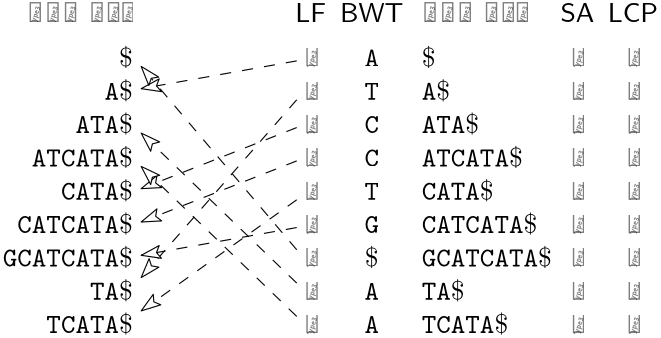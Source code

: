 <?xml version="1.0"?>
<!DOCTYPE ipe SYSTEM "ipe.dtd">
<ipe version="70107" creator="Ipe 7.1.9">
<info created="D:20160420105900" modified="D:20161011111538"/>
<preamble>\usepackage[utf8]{inputenc}
\usepackage[T1]{fontenc}

\usepackage{amsmath}
\usepackage{amssymb}
\usepackage{graphicx}
\usepackage{textgreek}
\usepackage{microtype}


% DNA
\newcommand{\dnaseq}[1]{\ensuremath{\mathtt{#1}}}
\newcommand{\baseA}{\dnaseq{A}}
\newcommand{\baseC}{\dnaseq{C}}
\newcommand{\baseG}{\dnaseq{G}}
\newcommand{\baseT}{\dnaseq{T}}
\newcommand{\baseN}{\dnaseq{N}}
\newcommand{\dnacomp}[1]{\ensuremath{\overline{#1}}}
\newcommand{\revcomp}[1]{\ensuremath{\overleftarrow{#1}}}

% Queries
\newcommand{\rank}{\ensuremath{\mathsf{rank}}}
\newcommand{\select}{\ensuremath{\mathsf{select}}}
\newcommand{\LF}{\ensuremath{\mathsf{LF}}}
\newcommand{\find}{\ensuremath{\mathsf{find}}}
\newcommand{\locate}{\ensuremath{\mathsf{locate}}}
\newcommand{\parent}{\ensuremath{\mathsf{parent}}}
\newcommand{\countq}{\ensuremath{\mathsf{count}}}

% Graphs
\newcommand{\gindegree}{\ensuremath{\mathsf{in}}}
\newcommand{\goutdegree}{\ensuremath{\mathsf{out}}}
\newcommand{\glabel}{\ensuremath{\mathsf{label}}}
\newcommand{\gpred}{\ensuremath{\mathsf{pred}}}
\newcommand{\gkey}{\ensuremath{\mathsf{key}}}
\newcommand{\gvalue}{\ensuremath{\mathsf{value}}}
\newcommand{\gnode}{\ensuremath{\mathsf{node}}}
\newcommand{\gext}{\ensuremath{\mathsf{ext}}}

% Structures
\newcommand{\SA}{\ensuremath{\mathsf{SA}}}
\newcommand{\BWT}{\ensuremath{\mathsf{BWT}}}
\newcommand{\Carray}{\ensuremath{\mathsf{C}}}
\newcommand{\LCP}{\ensuremath{\mathsf{LCP}}}
\newcommand{\bvIN}{\ensuremath{\mathsf{IN}}}
\newcommand{\bvOUT}{\ensuremath{\mathsf{OUT}}}</preamble>
<ipestyle name="basic">
<symbol name="arrow/arc(spx)">
<path stroke="sym-stroke" fill="sym-stroke" pen="sym-pen">
0 0 m
-1 0.333 l
-1 -0.333 l
h
</path>
</symbol>
<symbol name="arrow/farc(spx)">
<path stroke="sym-stroke" fill="white" pen="sym-pen">
0 0 m
-1 0.333 l
-1 -0.333 l
h
</path>
</symbol>
<symbol name="arrow/ptarc(spx)">
<path stroke="sym-stroke" fill="sym-stroke" pen="sym-pen">
0 0 m
-1 0.333 l
-0.8 0 l
-1 -0.333 l
h
</path>
</symbol>
<symbol name="arrow/fptarc(spx)">
<path stroke="sym-stroke" fill="white" pen="sym-pen">
0 0 m
-1 0.333 l
-0.8 0 l
-1 -0.333 l
h
</path>
</symbol>
<symbol name="mark/circle(sx)" transformations="translations">
<path fill="sym-stroke">
0.6 0 0 0.6 0 0 e
0.4 0 0 0.4 0 0 e
</path>
</symbol>
<symbol name="mark/disk(sx)" transformations="translations">
<path fill="sym-stroke">
0.6 0 0 0.6 0 0 e
</path>
</symbol>
<symbol name="mark/fdisk(sfx)" transformations="translations">
<group>
<path fill="sym-fill">
0.5 0 0 0.5 0 0 e
</path>
<path fill="sym-stroke" fillrule="eofill">
0.6 0 0 0.6 0 0 e
0.4 0 0 0.4 0 0 e
</path>
</group>
</symbol>
<symbol name="mark/box(sx)" transformations="translations">
<path fill="sym-stroke" fillrule="eofill">
-0.6 -0.6 m
0.6 -0.6 l
0.6 0.6 l
-0.6 0.6 l
h
-0.4 -0.4 m
0.4 -0.4 l
0.4 0.4 l
-0.4 0.4 l
h
</path>
</symbol>
<symbol name="mark/square(sx)" transformations="translations">
<path fill="sym-stroke">
-0.6 -0.6 m
0.6 -0.6 l
0.6 0.6 l
-0.6 0.6 l
h
</path>
</symbol>
<symbol name="mark/fsquare(sfx)" transformations="translations">
<group>
<path fill="sym-fill">
-0.5 -0.5 m
0.5 -0.5 l
0.5 0.5 l
-0.5 0.5 l
h
</path>
<path fill="sym-stroke" fillrule="eofill">
-0.6 -0.6 m
0.6 -0.6 l
0.6 0.6 l
-0.6 0.6 l
h
-0.4 -0.4 m
0.4 -0.4 l
0.4 0.4 l
-0.4 0.4 l
h
</path>
</group>
</symbol>
<symbol name="mark/cross(sx)" transformations="translations">
<group>
<path fill="sym-stroke">
-0.43 -0.57 m
0.57 0.43 l
0.43 0.57 l
-0.57 -0.43 l
h
</path>
<path fill="sym-stroke">
-0.43 0.57 m
0.57 -0.43 l
0.43 -0.57 l
-0.57 0.43 l
h
</path>
</group>
</symbol>
<symbol name="arrow/fnormal(spx)">
<path stroke="sym-stroke" fill="white" pen="sym-pen">
0 0 m
-1 0.333 l
-1 -0.333 l
h
</path>
</symbol>
<symbol name="arrow/pointed(spx)">
<path stroke="sym-stroke" fill="sym-stroke" pen="sym-pen">
0 0 m
-1 0.333 l
-0.8 0 l
-1 -0.333 l
h
</path>
</symbol>
<symbol name="arrow/fpointed(spx)">
<path stroke="sym-stroke" fill="white" pen="sym-pen">
0 0 m
-1 0.333 l
-0.8 0 l
-1 -0.333 l
h
</path>
</symbol>
<symbol name="arrow/linear(spx)">
<path stroke="sym-stroke" pen="sym-pen">
-1 0.333 m
0 0 l
-1 -0.333 l
</path>
</symbol>
<symbol name="arrow/fdouble(spx)">
<path stroke="sym-stroke" fill="white" pen="sym-pen">
0 0 m
-1 0.333 l
-1 -0.333 l
h
-1 0 m
-2 0.333 l
-2 -0.333 l
h
</path>
</symbol>
<symbol name="arrow/double(spx)">
<path stroke="sym-stroke" fill="sym-stroke" pen="sym-pen">
0 0 m
-1 0.333 l
-1 -0.333 l
h
-1 0 m
-2 0.333 l
-2 -0.333 l
h
</path>
</symbol>
<pen name="heavier" value="0.8"/>
<pen name="fat" value="1.2"/>
<pen name="ultrafat" value="2"/>
<symbolsize name="large" value="5"/>
<symbolsize name="small" value="2"/>
<symbolsize name="tiny" value="1.1"/>
<arrowsize name="large" value="10"/>
<arrowsize name="small" value="5"/>
<arrowsize name="tiny" value="3"/>
<color name="red" value="1 0 0"/>
<color name="green" value="0 1 0"/>
<color name="blue" value="0 0 1"/>
<color name="yellow" value="1 1 0"/>
<color name="orange" value="1 0.647 0"/>
<color name="gold" value="1 0.843 0"/>
<color name="purple" value="0.627 0.125 0.941"/>
<color name="gray" value="0.745"/>
<color name="brown" value="0.647 0.165 0.165"/>
<color name="navy" value="0 0 0.502"/>
<color name="pink" value="1 0.753 0.796"/>
<color name="seagreen" value="0.18 0.545 0.341"/>
<color name="turquoise" value="0.251 0.878 0.816"/>
<color name="violet" value="0.933 0.51 0.933"/>
<color name="darkblue" value="0 0 0.545"/>
<color name="darkcyan" value="0 0.545 0.545"/>
<color name="darkgray" value="0.663"/>
<color name="darkgreen" value="0 0.392 0"/>
<color name="darkmagenta" value="0.545 0 0.545"/>
<color name="darkorange" value="1 0.549 0"/>
<color name="darkred" value="0.545 0 0"/>
<color name="lightblue" value="0.678 0.847 0.902"/>
<color name="lightcyan" value="0.878 1 1"/>
<color name="lightgray" value="0.827"/>
<color name="lightgreen" value="0.565 0.933 0.565"/>
<color name="lightyellow" value="1 1 0.878"/>
<dashstyle name="dashed" value="[4] 0"/>
<dashstyle name="dotted" value="[1 3] 0"/>
<dashstyle name="dash dotted" value="[4 2 1 2] 0"/>
<dashstyle name="dash dot dotted" value="[4 2 1 2 1 2] 0"/>
<textsize name="large" value="\large"/>
<textsize name="small" value="\small"/>
<textsize name="tiny" value="\tiny"/>
<textsize name="Large" value="\Large"/>
<textsize name="LARGE" value="\LARGE"/>
<textsize name="huge" value="\huge"/>
<textsize name="Huge" value="\Huge"/>
<textsize name="footnote" value="\footnotesize"/>
<textstyle name="center" begin="\begin{center}" end="\end{center}"/>
<textstyle name="itemize" begin="\begin{itemize}" end="\end{itemize}"/>
<textstyle name="item" begin="\begin{itemize}\item{}" end="\end{itemize}"/>
<gridsize name="4 pts" value="4"/>
<gridsize name="8 pts (~3 mm)" value="8"/>
<gridsize name="16 pts (~6 mm)" value="16"/>
<gridsize name="32 pts (~12 mm)" value="32"/>
<gridsize name="10 pts (~3.5 mm)" value="10"/>
<gridsize name="20 pts (~7 mm)" value="20"/>
<gridsize name="14 pts (~5 mm)" value="14"/>
<gridsize name="28 pts (~10 mm)" value="28"/>
<gridsize name="56 pts (~20 mm)" value="56"/>
<anglesize name="90 deg" value="90"/>
<anglesize name="60 deg" value="60"/>
<anglesize name="45 deg" value="45"/>
<anglesize name="30 deg" value="30"/>
<anglesize name="22.5 deg" value="22.5"/>
<tiling name="falling" angle="-60" step="4" width="1"/>
<tiling name="rising" angle="30" step="4" width="1"/>
</ipestyle>
<ipestyle name="gcsa2_text_indexes">
<layout paper="240 128" origin="0 0" frame="240 128" crop="no"/>
</ipestyle>
<page>
<layer name="alpha"/>
<view layers="alpha" active="alpha"/>
<text layer="alpha" matrix="1 0 0 1 96 -20" transformations="translations" pos="56 120" stroke="black" type="label" width="4.981" height="7.475" depth="0.55" valign="baseline">$\$$</text>
<text matrix="1 0 0 1 96 -32" transformations="translations" pos="56 120" stroke="black" type="label" width="10.212" height="7.475" depth="0.55" valign="baseline">$\dnaseq{A}\$$</text>
<text matrix="1 0 0 1 88 -60" transformations="translations" pos="64 176" stroke="black" type="label" width="38.085" height="6.875" depth="0" valign="baseline">\textbf{Suffixes}</text>
<text matrix="1 0 0 1 96 -44" transformations="translations" pos="56 120" stroke="black" type="label" width="20.672" height="7.475" depth="0.55" valign="baseline">$\dnaseq{ATA}\$$</text>
<text matrix="1 0 0 1 96 -56" transformations="translations" pos="56 120" stroke="black" type="label" width="36.363" height="7.475" depth="0.55" valign="baseline">$\dnaseq{ATCATA}\$$</text>
<text matrix="1 0 0 1 96 -68" transformations="translations" pos="56 120" stroke="black" type="label" width="25.903" height="7.475" depth="0.55" valign="baseline">$\dnaseq{CATA}\$$</text>
<text matrix="1 0 0 1 96 -80" transformations="translations" pos="56 120" stroke="black" type="label" width="41.594" height="7.475" depth="0.55" valign="baseline">$\dnaseq{CATCATA}\$$</text>
<text matrix="1 0 0 1 96 -92" transformations="translations" pos="56 120" stroke="black" type="label" width="46.824" height="7.475" depth="0.55" valign="baseline">$\dnaseq{GCATCATA}\$$</text>
<text matrix="1 0 0 1 96 -104" transformations="translations" pos="56 120" stroke="black" type="label" width="15.442" height="7.475" depth="0.55" valign="baseline">$\dnaseq{TA}\$$</text>
<text matrix="1 0 0 1 96 -116" transformations="translations" pos="56 120" stroke="black" type="label" width="31.133" height="7.475" depth="0.55" valign="baseline">$\dnaseq{TCATA}\$$</text>
<text matrix="1 0 0 1 112 -32" transformations="translations" pos="96 148" stroke="black" type="label" width="12.177" height="6.918" depth="0" halign="center" valign="baseline">$\SA$</text>
<text matrix="1 0 0 1 38 -104" transformations="translations" pos="96 132" stroke="black" type="label" width="4.981" height="7.475" depth="0.55" halign="center" valign="baseline">$\$$</text>
<text matrix="1 0 0 1 38 -16" transformations="translations" pos="96 116" stroke="black" type="label" width="5.23" height="6.088" depth="0" halign="center" valign="baseline">$\baseA$</text>
<text matrix="1 0 0 1 38 -100" transformations="translations" pos="96 116" stroke="black" type="label" width="5.23" height="6.088" depth="0" halign="center" valign="baseline">$\baseA$</text>
<text matrix="1 0 0 1 38 -112" transformations="translations" pos="96 116" stroke="black" type="label" width="5.23" height="6.088" depth="0" halign="center" valign="baseline">$\baseA$</text>
<text matrix="1 0 0 1 38 8" transformations="translations" pos="96 68" stroke="black" type="label" width="5.23" height="6.088" depth="0" halign="center" valign="baseline">$\baseC$</text>
<text matrix="1 0 0 1 38 -4" transformations="translations" pos="96 68" stroke="black" type="label" width="5.23" height="6.088" depth="0" halign="center" valign="baseline">$\baseC$</text>
<text matrix="1 0 0 1 38 4" transformations="translations" pos="96 36" stroke="black" type="label" width="5.23" height="6.088" depth="0" halign="center" valign="baseline">$\baseG$</text>
<text matrix="1 0 0 1 38 68" transformations="translations" pos="96 20" stroke="black" type="label" width="5.23" height="6.088" depth="0" halign="center" valign="baseline">$\baseT$</text>
<text matrix="1 0 0 1 38 32" transformations="translations" pos="96 20" stroke="black" type="label" width="5.23" height="6.088" depth="0" halign="center" valign="baseline">$\baseT$</text>
<text matrix="1 0 0 1 96 -32" transformations="translations" pos="112 132" stroke="black" type="label" width="4.98" height="6.391" depth="0" halign="center" valign="baseline">8</text>
<text matrix="1 0 0 1 96 -28" transformations="translations" pos="112 116" stroke="black" type="label" width="4.98" height="6.391" depth="0" halign="center" valign="baseline">7</text>
<text matrix="1 0 0 1 96 -24" transformations="translations" pos="112 100" stroke="black" type="label" width="4.98" height="6.391" depth="0" halign="center" valign="baseline">5</text>
<text matrix="1 0 0 1 96 -4" transformations="translations" pos="112 20" stroke="black" type="label" width="4.98" height="6.391" depth="0" halign="center" valign="baseline">6</text>
<text matrix="1 0 0 1 96 -16" transformations="translations" pos="112 68" stroke="black" type="label" width="4.98" height="6.391" depth="0" halign="center" valign="baseline">4</text>
<text matrix="1 0 0 1 96 0" transformations="translations" pos="112 4" stroke="black" type="label" width="4.98" height="6.391" depth="0" halign="center" valign="baseline">3</text>
<text matrix="1 0 0 1 96 -20" transformations="translations" pos="112 84" stroke="black" type="label" width="4.98" height="6.391" depth="0" halign="center" valign="baseline">2</text>
<text matrix="1 0 0 1 96 -12" transformations="translations" pos="112 52" stroke="black" type="label" width="4.98" height="6.391" depth="0" halign="center" valign="baseline">1</text>
<text matrix="1 0 0 1 96 -8" transformations="translations" pos="112 36" stroke="black" type="label" width="4.98" height="6.391" depth="0" halign="center" valign="baseline">0</text>
<text matrix="1 0 0 1 54 -32" transformations="translations" pos="80 148" stroke="black" type="label" width="22.831" height="6.918" depth="0" halign="center" valign="baseline">$\BWT$</text>
<text matrix="1 0 0 1 84 -32" transformations="translations" pos="144 148" stroke="black" type="label" width="18.127" height="6.918" depth="0" halign="center" valign="baseline">$\LCP$</text>
<text matrix="1 0 0 1 84 -32" transformations="translations" pos="144 132" stroke="black" type="label" width="4.98" height="6.391" depth="0" halign="center" valign="baseline">0</text>
<text matrix="1 0 0 1 84 -28" transformations="translations" pos="144 116" stroke="black" type="label" width="4.98" height="6.391" depth="0" halign="center" valign="baseline">0</text>
<text matrix="1 0 0 1 84 -24" transformations="translations" pos="144 100" stroke="black" type="label" width="4.98" height="6.391" depth="0" halign="center" valign="baseline">1</text>
<text matrix="1 0 0 1 84 -20" transformations="translations" pos="144 84" stroke="black" type="label" width="4.98" height="6.391" depth="0" halign="center" valign="baseline">2</text>
<text matrix="1 0 0 1 84 -16" transformations="translations" pos="144 68" stroke="black" type="label" width="4.98" height="6.391" depth="0" halign="center" valign="baseline">0</text>
<text matrix="1 0 0 1 84 -12" transformations="translations" pos="144 52" stroke="black" type="label" width="4.98" height="6.391" depth="0" halign="center" valign="baseline">3</text>
<text matrix="1 0 0 1 84 -8" transformations="translations" pos="144 36" stroke="black" type="label" width="4.98" height="6.391" depth="0" halign="center" valign="baseline">0</text>
<text matrix="1 0 0 1 84 -4" transformations="translations" pos="144 20" stroke="black" type="label" width="4.98" height="6.391" depth="0" halign="center" valign="baseline">0</text>
<text matrix="1 0 0 1 84 0" transformations="translations" pos="144 4" stroke="black" type="label" width="4.98" height="6.391" depth="0" halign="center" valign="baseline">1</text>
<text matrix="1 0 0 1 -8 -20" transformations="translations" pos="56 120" stroke="black" type="label" width="4.981" height="7.475" depth="0.55" halign="right" valign="baseline">$\$$</text>
<text matrix="1 0 0 1 -8 -32" transformations="translations" pos="56 120" stroke="black" type="label" width="10.212" height="7.475" depth="0.55" halign="right" valign="baseline">$\dnaseq{A}\$$</text>
<text matrix="1 0 0 1 -16 -60" transformations="translations" pos="64 176" stroke="black" type="label" width="38.085" height="6.875" depth="0" halign="right" valign="baseline">\textbf{Suffixes}</text>
<text matrix="1 0 0 1 -8 -44" transformations="translations" pos="56 120" stroke="black" type="label" width="20.672" height="7.475" depth="0.55" halign="right" valign="baseline">$\dnaseq{ATA}\$$</text>
<text matrix="1 0 0 1 -8 -56" transformations="translations" pos="56 120" stroke="black" type="label" width="36.363" height="7.475" depth="0.55" halign="right" valign="baseline">$\dnaseq{ATCATA}\$$</text>
<text matrix="1 0 0 1 -8 -68" transformations="translations" pos="56 120" stroke="black" type="label" width="25.903" height="7.475" depth="0.55" halign="right" valign="baseline">$\dnaseq{CATA}\$$</text>
<text matrix="1 0 0 1 -8 -80" transformations="translations" pos="56 120" stroke="black" type="label" width="41.594" height="7.475" depth="0.55" halign="right" valign="baseline">$\dnaseq{CATCATA}\$$</text>
<text matrix="1 0 0 1 -8 -92" transformations="translations" pos="56 120" stroke="black" type="label" width="46.824" height="7.475" depth="0.55" halign="right" valign="baseline">$\dnaseq{GCATCATA}\$$</text>
<text matrix="1 0 0 1 -8 -104" transformations="translations" pos="56 120" stroke="black" type="label" width="15.442" height="7.475" depth="0.55" halign="right" valign="baseline">$\dnaseq{TA}\$$</text>
<text matrix="1 0 0 1 -8 -116" transformations="translations" pos="56 120" stroke="black" type="label" width="31.133" height="7.475" depth="0.55" halign="right" valign="baseline">$\dnaseq{TCATA}\$$</text>
<text matrix="1 0 0 1 16 -32" transformations="translations" pos="96 148" stroke="black" type="label" width="11.07" height="6.918" depth="0" halign="center" valign="baseline">$\LF$</text>
<text matrix="1 0 0 1 16 -88" transformations="translations" pos="96 116" stroke="black" type="label" width="4.98" height="6.391" depth="0" halign="center" valign="baseline">0</text>
<text matrix="1 0 0 1 16 -32" transformations="translations" pos="96 132" stroke="black" type="label" width="4.98" height="6.391" depth="0" halign="center" valign="baseline">1</text>
<text matrix="1 0 0 1 16 -4" transformations="translations" pos="96 20" stroke="black" type="label" width="4.98" height="6.391" depth="0" halign="center" valign="baseline">2</text>
<text matrix="1 0 0 1 16 0" transformations="translations" pos="96 4" stroke="black" type="label" width="4.98" height="6.391" depth="0" halign="center" valign="baseline">3</text>
<text matrix="1 0 0 1 16 -24" transformations="translations" pos="96 100" stroke="black" type="label" width="4.98" height="6.391" depth="0" halign="center" valign="baseline">4</text>
<text matrix="1 0 0 1 16 -20" transformations="translations" pos="96 84" stroke="black" type="label" width="4.98" height="6.391" depth="0" halign="center" valign="baseline">5</text>
<text matrix="1 0 0 1 16 -12" transformations="translations" pos="96 52" stroke="black" type="label" width="4.98" height="6.391" depth="0" halign="center" valign="baseline">6</text>
<text matrix="1 0 0 1 16 -28" transformations="translations" pos="96 116" stroke="black" type="label" width="4.98" height="6.391" depth="0" halign="center" valign="baseline">7</text>
<text matrix="1 0 0 1 16 -16" transformations="translations" pos="96 68" stroke="black" type="label" width="4.98" height="6.391" depth="0" halign="center" valign="baseline">8</text>
<path matrix="1 0 0 1 -37 0" stroke="black" dash="dashed" arrow="fpointed/normal">
144 102 m
88 92 l
</path>
<path matrix="1 0 0 1 -37 0" stroke="black" dash="dashed" arrow="fpointed/normal">
144 88 m
88 24 l
</path>
<path matrix="1 0 0 1 -37 0" stroke="black" dash="dashed" arrow="fpointed/normal">
144 78 m
88 56 l
</path>
<path matrix="1 0 0 1 -37 0" stroke="black" dash="dashed" arrow="fpointed/normal">
144 66 m
88 44 l
</path>
<path matrix="1 0 0 1 -37 0" stroke="black" dash="dashed" arrow="fpointed/normal">
144 52 m
88 12 l
</path>
<path matrix="1 0 0 1 -37 0" stroke="black" dash="dashed" arrow="fpointed/normal">
144 42 m
88 32 l
</path>
<path matrix="1 0 0 1 -37 0" stroke="black" dash="dashed" arrow="fpointed/normal">
144 34 m
88 100 l
</path>
<path matrix="1 0 0 1 -37 -24" stroke="black" dash="dashed" arrow="fpointed/normal">
144 46 m
88 100 l
</path>
<path matrix="1 0 0 1 -37 -36" stroke="black" dash="dashed" arrow="fpointed/normal">
144 46 m
88 100 l
</path>
</page>
</ipe>
